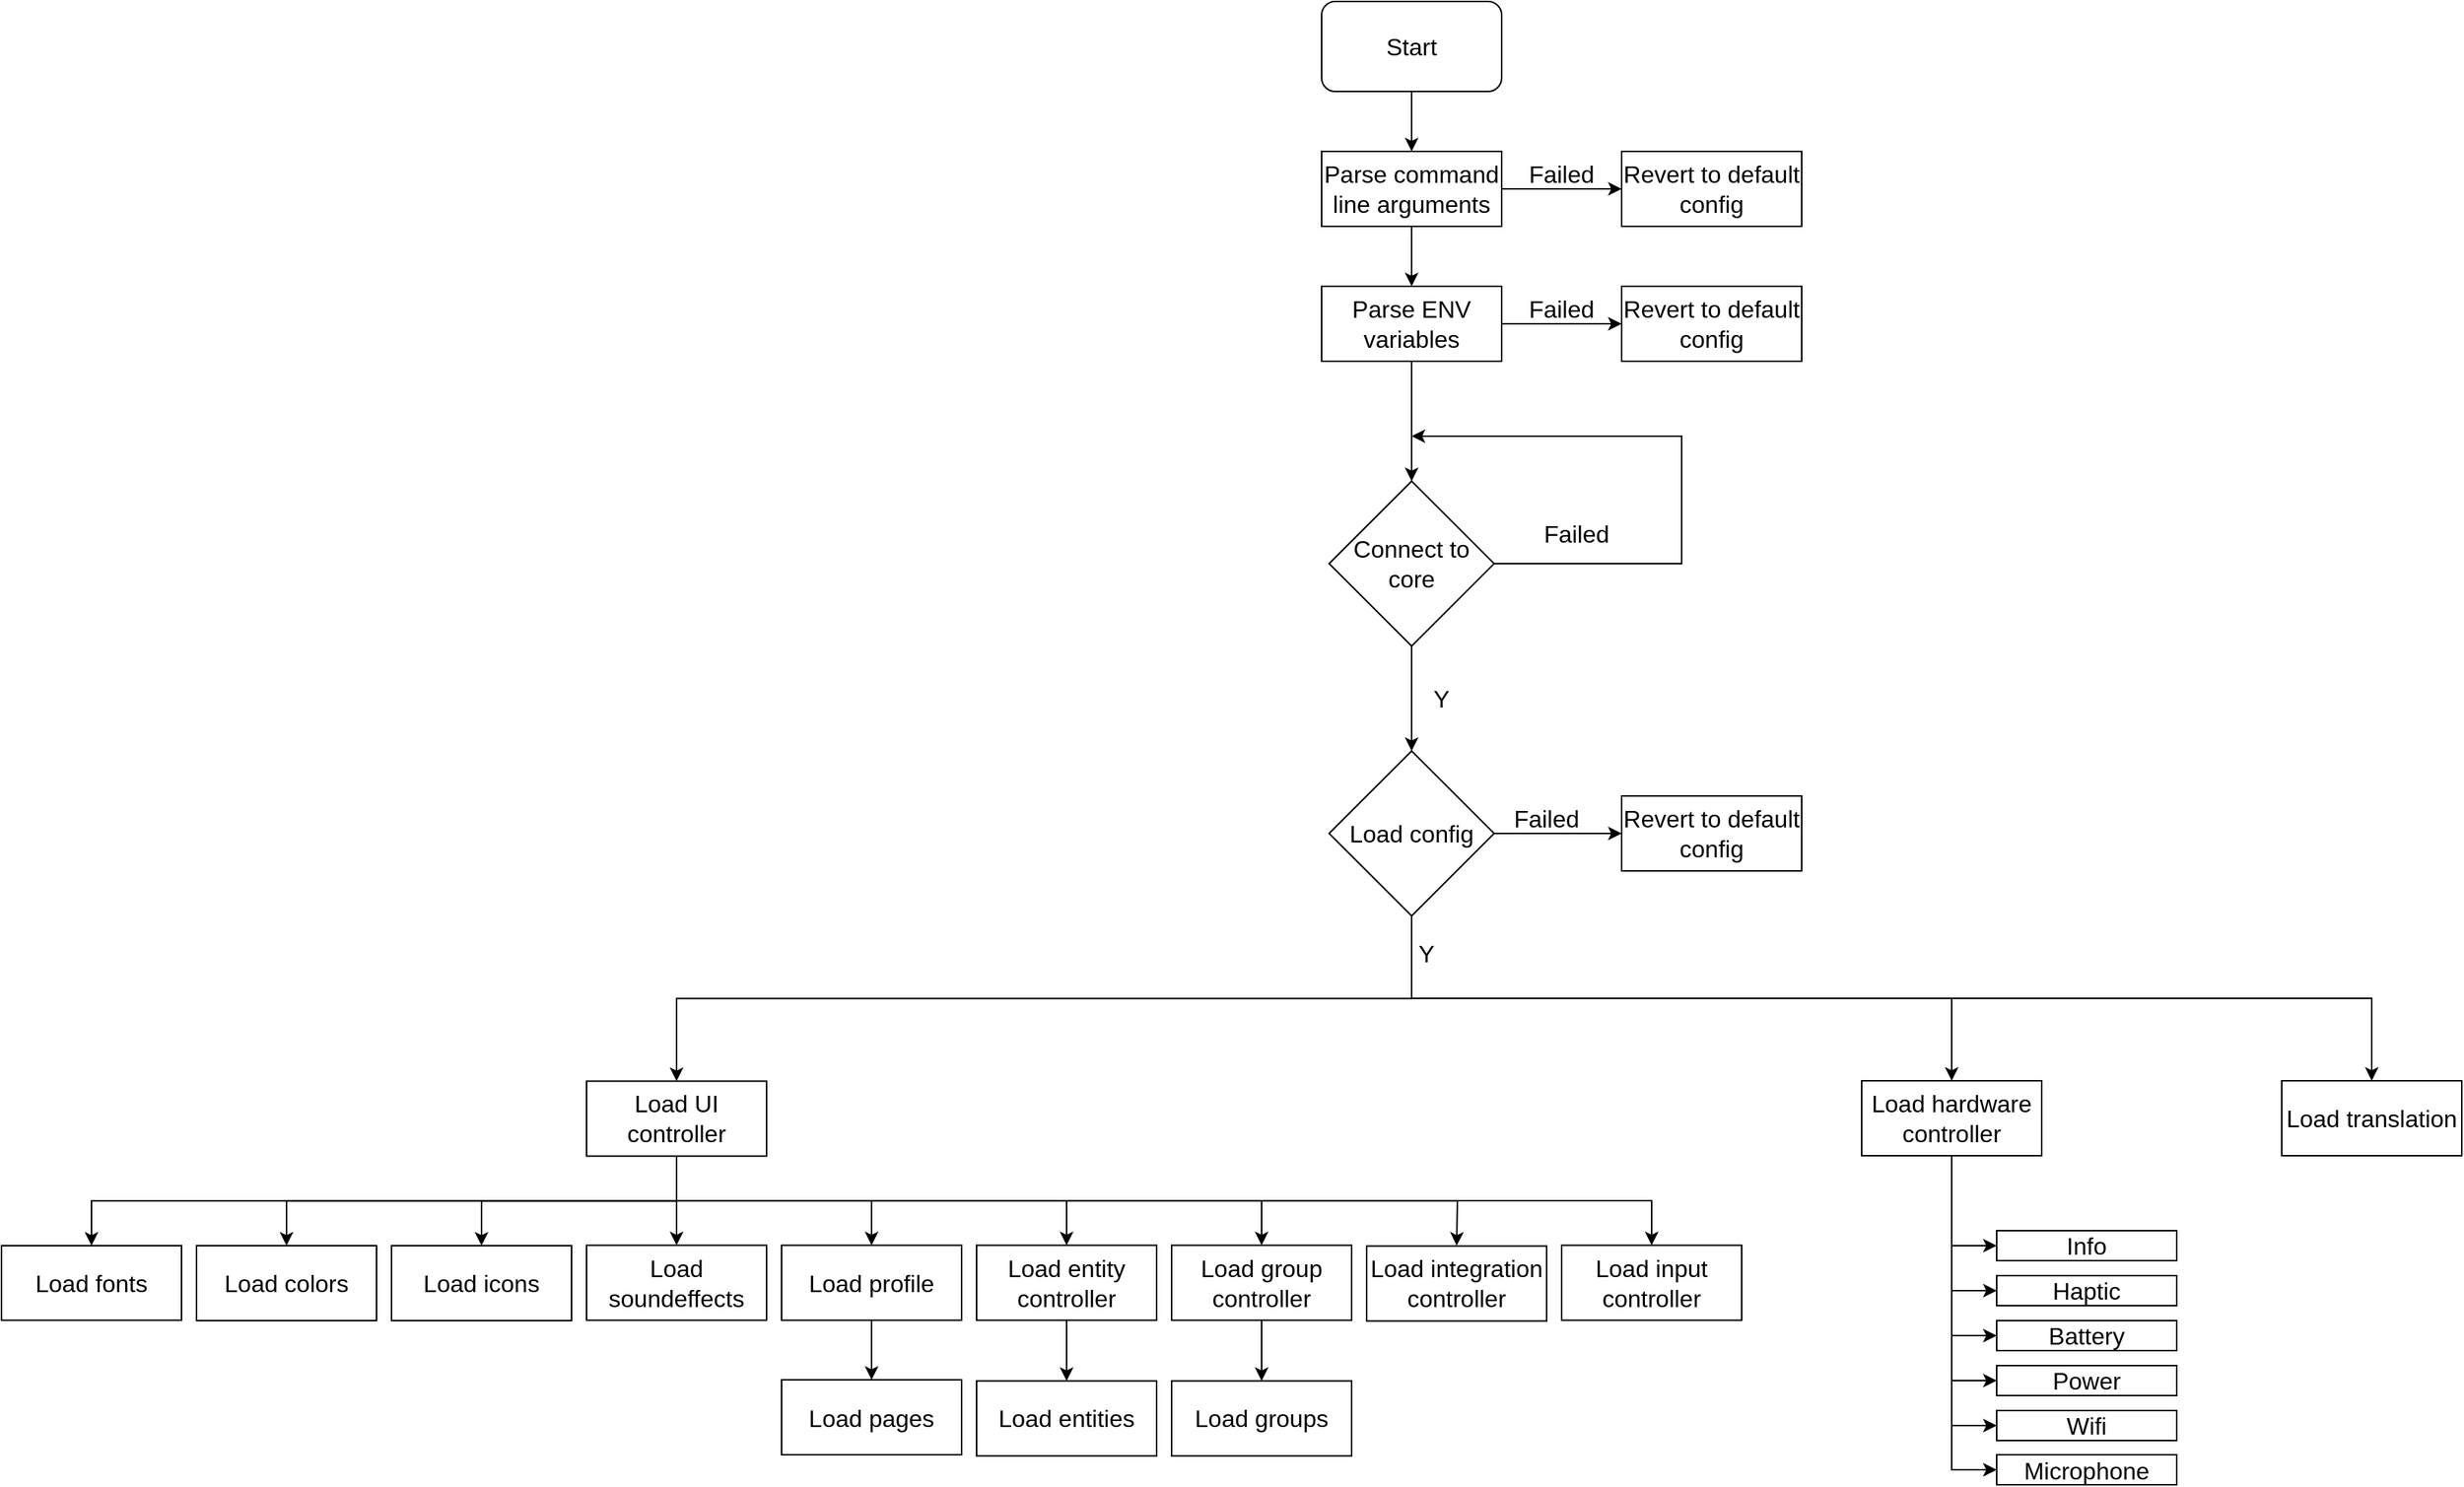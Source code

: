<mxfile version="17.2.4" type="device"><diagram id="8FloGvF_n4wJ9vcooJlS" name="Page-1"><mxGraphModel dx="1853" dy="1636" grid="1" gridSize="10" guides="1" tooltips="1" connect="1" arrows="1" fold="1" page="1" pageScale="1" pageWidth="3300" pageHeight="2339" math="0" shadow="0"><root><mxCell id="0"/><mxCell id="1" parent="0"/><mxCell id="iD9BJXU5fO8NNxUrmbFd-8" style="edgeStyle=orthogonalEdgeStyle;rounded=0;orthogonalLoop=1;jettySize=auto;html=1;exitX=0.5;exitY=1;exitDx=0;exitDy=0;entryX=0.5;entryY=0;entryDx=0;entryDy=0;" edge="1" parent="1" source="iD9BJXU5fO8NNxUrmbFd-1" target="iD9BJXU5fO8NNxUrmbFd-2"><mxGeometry relative="1" as="geometry"/></mxCell><mxCell id="iD9BJXU5fO8NNxUrmbFd-1" value="&lt;font style=&quot;font-size: 16px&quot;&gt;Start&lt;/font&gt;" style="rounded=1;whiteSpace=wrap;html=1;" vertex="1" parent="1"><mxGeometry x="1630" y="230" width="120" height="60" as="geometry"/></mxCell><mxCell id="iD9BJXU5fO8NNxUrmbFd-9" style="edgeStyle=orthogonalEdgeStyle;rounded=0;orthogonalLoop=1;jettySize=auto;html=1;exitX=0.5;exitY=1;exitDx=0;exitDy=0;entryX=0.5;entryY=0;entryDx=0;entryDy=0;" edge="1" parent="1" source="iD9BJXU5fO8NNxUrmbFd-2" target="iD9BJXU5fO8NNxUrmbFd-3"><mxGeometry relative="1" as="geometry"/></mxCell><mxCell id="iD9BJXU5fO8NNxUrmbFd-32" style="edgeStyle=orthogonalEdgeStyle;rounded=0;orthogonalLoop=1;jettySize=auto;html=1;exitX=1;exitY=0.5;exitDx=0;exitDy=0;entryX=0;entryY=0.5;entryDx=0;entryDy=0;" edge="1" parent="1" source="iD9BJXU5fO8NNxUrmbFd-2" target="iD9BJXU5fO8NNxUrmbFd-31"><mxGeometry relative="1" as="geometry"/></mxCell><mxCell id="iD9BJXU5fO8NNxUrmbFd-2" value="Parse command line arguments" style="rounded=0;whiteSpace=wrap;html=1;fontSize=16;" vertex="1" parent="1"><mxGeometry x="1630" y="330" width="120" height="50" as="geometry"/></mxCell><mxCell id="iD9BJXU5fO8NNxUrmbFd-10" style="edgeStyle=orthogonalEdgeStyle;rounded=0;orthogonalLoop=1;jettySize=auto;html=1;exitX=0.5;exitY=1;exitDx=0;exitDy=0;entryX=0.5;entryY=0;entryDx=0;entryDy=0;" edge="1" parent="1" source="iD9BJXU5fO8NNxUrmbFd-3" target="iD9BJXU5fO8NNxUrmbFd-4"><mxGeometry relative="1" as="geometry"/></mxCell><mxCell id="iD9BJXU5fO8NNxUrmbFd-34" style="edgeStyle=orthogonalEdgeStyle;rounded=0;orthogonalLoop=1;jettySize=auto;html=1;exitX=1;exitY=0.5;exitDx=0;exitDy=0;entryX=0;entryY=0.5;entryDx=0;entryDy=0;" edge="1" parent="1" source="iD9BJXU5fO8NNxUrmbFd-3" target="iD9BJXU5fO8NNxUrmbFd-33"><mxGeometry relative="1" as="geometry"/></mxCell><mxCell id="iD9BJXU5fO8NNxUrmbFd-3" value="Parse ENV variables" style="rounded=0;whiteSpace=wrap;html=1;fontSize=16;" vertex="1" parent="1"><mxGeometry x="1630" y="420" width="120" height="50" as="geometry"/></mxCell><mxCell id="iD9BJXU5fO8NNxUrmbFd-11" style="edgeStyle=orthogonalEdgeStyle;rounded=0;orthogonalLoop=1;jettySize=auto;html=1;exitX=0.5;exitY=1;exitDx=0;exitDy=0;entryX=0.5;entryY=0;entryDx=0;entryDy=0;" edge="1" parent="1" source="iD9BJXU5fO8NNxUrmbFd-4" target="iD9BJXU5fO8NNxUrmbFd-5"><mxGeometry relative="1" as="geometry"/></mxCell><mxCell id="iD9BJXU5fO8NNxUrmbFd-26" style="edgeStyle=orthogonalEdgeStyle;rounded=0;orthogonalLoop=1;jettySize=auto;html=1;exitX=1;exitY=0.5;exitDx=0;exitDy=0;" edge="1" parent="1" source="iD9BJXU5fO8NNxUrmbFd-4"><mxGeometry relative="1" as="geometry"><mxPoint x="1690" y="520" as="targetPoint"/><Array as="points"><mxPoint x="1870" y="605"/><mxPoint x="1870" y="520"/><mxPoint x="1750" y="520"/></Array></mxGeometry></mxCell><mxCell id="iD9BJXU5fO8NNxUrmbFd-4" value="Connect to core" style="rhombus;whiteSpace=wrap;html=1;fontSize=16;" vertex="1" parent="1"><mxGeometry x="1635" y="550" width="110" height="110" as="geometry"/></mxCell><mxCell id="iD9BJXU5fO8NNxUrmbFd-20" style="edgeStyle=orthogonalEdgeStyle;rounded=0;orthogonalLoop=1;jettySize=auto;html=1;exitX=0.5;exitY=1;exitDx=0;exitDy=0;" edge="1" parent="1" source="iD9BJXU5fO8NNxUrmbFd-5" target="iD9BJXU5fO8NNxUrmbFd-6"><mxGeometry relative="1" as="geometry"/></mxCell><mxCell id="iD9BJXU5fO8NNxUrmbFd-24" style="edgeStyle=orthogonalEdgeStyle;rounded=0;orthogonalLoop=1;jettySize=auto;html=1;exitX=1;exitY=0.5;exitDx=0;exitDy=0;entryX=0;entryY=0.5;entryDx=0;entryDy=0;" edge="1" parent="1" source="iD9BJXU5fO8NNxUrmbFd-5" target="iD9BJXU5fO8NNxUrmbFd-14"><mxGeometry relative="1" as="geometry"/></mxCell><mxCell id="iD9BJXU5fO8NNxUrmbFd-46" style="edgeStyle=orthogonalEdgeStyle;rounded=0;orthogonalLoop=1;jettySize=auto;html=1;exitX=0.5;exitY=1;exitDx=0;exitDy=0;entryX=0.5;entryY=0;entryDx=0;entryDy=0;" edge="1" parent="1" source="iD9BJXU5fO8NNxUrmbFd-5" target="iD9BJXU5fO8NNxUrmbFd-45"><mxGeometry relative="1" as="geometry"/></mxCell><mxCell id="iD9BJXU5fO8NNxUrmbFd-54" style="edgeStyle=orthogonalEdgeStyle;rounded=0;orthogonalLoop=1;jettySize=auto;html=1;exitX=0.5;exitY=1;exitDx=0;exitDy=0;entryX=0.5;entryY=0;entryDx=0;entryDy=0;" edge="1" parent="1" source="iD9BJXU5fO8NNxUrmbFd-5" target="iD9BJXU5fO8NNxUrmbFd-53"><mxGeometry relative="1" as="geometry"/></mxCell><mxCell id="iD9BJXU5fO8NNxUrmbFd-5" value="Load config" style="rhombus;whiteSpace=wrap;html=1;fontSize=16;" vertex="1" parent="1"><mxGeometry x="1635" y="730" width="110" height="110" as="geometry"/></mxCell><mxCell id="iD9BJXU5fO8NNxUrmbFd-6" value="Load translation" style="rounded=0;whiteSpace=wrap;html=1;fontSize=16;" vertex="1" parent="1"><mxGeometry x="2270" y="950" width="120" height="50" as="geometry"/></mxCell><mxCell id="iD9BJXU5fO8NNxUrmbFd-41" style="edgeStyle=orthogonalEdgeStyle;rounded=0;orthogonalLoop=1;jettySize=auto;html=1;exitX=0.5;exitY=1;exitDx=0;exitDy=0;entryX=0.5;entryY=0;entryDx=0;entryDy=0;" edge="1" parent="1" source="iD9BJXU5fO8NNxUrmbFd-7" target="iD9BJXU5fO8NNxUrmbFd-37"><mxGeometry relative="1" as="geometry"/></mxCell><mxCell id="iD9BJXU5fO8NNxUrmbFd-7" value="Load profile" style="rounded=0;whiteSpace=wrap;html=1;fontSize=16;" vertex="1" parent="1"><mxGeometry x="1270" y="1059.75" width="120" height="50" as="geometry"/></mxCell><mxCell id="iD9BJXU5fO8NNxUrmbFd-14" value="Revert to default config" style="rounded=0;whiteSpace=wrap;html=1;fontSize=16;" vertex="1" parent="1"><mxGeometry x="1830" y="760" width="120" height="50" as="geometry"/></mxCell><mxCell id="iD9BJXU5fO8NNxUrmbFd-21" value="Y" style="text;html=1;strokeColor=none;fillColor=none;align=center;verticalAlign=middle;whiteSpace=wrap;rounded=0;fontSize=16;" vertex="1" parent="1"><mxGeometry x="1680" y="680" width="60" height="30" as="geometry"/></mxCell><mxCell id="iD9BJXU5fO8NNxUrmbFd-22" value="Y" style="text;html=1;strokeColor=none;fillColor=none;align=center;verticalAlign=middle;whiteSpace=wrap;rounded=0;fontSize=16;" vertex="1" parent="1"><mxGeometry x="1670" y="850" width="60" height="30" as="geometry"/></mxCell><mxCell id="iD9BJXU5fO8NNxUrmbFd-23" value="Failed" style="text;html=1;strokeColor=none;fillColor=none;align=center;verticalAlign=middle;whiteSpace=wrap;rounded=0;fontSize=16;" vertex="1" parent="1"><mxGeometry x="1750" y="760" width="60" height="30" as="geometry"/></mxCell><mxCell id="iD9BJXU5fO8NNxUrmbFd-30" value="Failed" style="text;html=1;strokeColor=none;fillColor=none;align=center;verticalAlign=middle;whiteSpace=wrap;rounded=0;fontSize=16;" vertex="1" parent="1"><mxGeometry x="1770" y="570" width="60" height="30" as="geometry"/></mxCell><mxCell id="iD9BJXU5fO8NNxUrmbFd-31" value="Revert to default config" style="rounded=0;whiteSpace=wrap;html=1;fontSize=16;" vertex="1" parent="1"><mxGeometry x="1830" y="330" width="120" height="50" as="geometry"/></mxCell><mxCell id="iD9BJXU5fO8NNxUrmbFd-33" value="Revert to default config" style="rounded=0;whiteSpace=wrap;html=1;fontSize=16;" vertex="1" parent="1"><mxGeometry x="1830" y="420" width="120" height="50" as="geometry"/></mxCell><mxCell id="iD9BJXU5fO8NNxUrmbFd-35" value="Failed" style="text;html=1;strokeColor=none;fillColor=none;align=center;verticalAlign=middle;whiteSpace=wrap;rounded=0;fontSize=16;" vertex="1" parent="1"><mxGeometry x="1760" y="330" width="60" height="30" as="geometry"/></mxCell><mxCell id="iD9BJXU5fO8NNxUrmbFd-36" value="Failed" style="text;html=1;strokeColor=none;fillColor=none;align=center;verticalAlign=middle;whiteSpace=wrap;rounded=0;fontSize=16;" vertex="1" parent="1"><mxGeometry x="1760" y="420" width="60" height="30" as="geometry"/></mxCell><mxCell id="iD9BJXU5fO8NNxUrmbFd-37" value="Load pages" style="rounded=0;whiteSpace=wrap;html=1;fontSize=16;" vertex="1" parent="1"><mxGeometry x="1270" y="1149.5" width="120" height="50" as="geometry"/></mxCell><mxCell id="iD9BJXU5fO8NNxUrmbFd-38" value="Load entities" style="rounded=0;whiteSpace=wrap;html=1;fontSize=16;" vertex="1" parent="1"><mxGeometry x="1400" y="1150.25" width="120" height="50" as="geometry"/></mxCell><mxCell id="iD9BJXU5fO8NNxUrmbFd-39" value="Load groups" style="rounded=0;whiteSpace=wrap;html=1;fontSize=16;" vertex="1" parent="1"><mxGeometry x="1530" y="1150.25" width="120" height="50" as="geometry"/></mxCell><mxCell id="iD9BJXU5fO8NNxUrmbFd-55" style="edgeStyle=orthogonalEdgeStyle;rounded=0;orthogonalLoop=1;jettySize=auto;html=1;exitX=0.5;exitY=1;exitDx=0;exitDy=0;entryX=0;entryY=0.5;entryDx=0;entryDy=0;" edge="1" parent="1" source="iD9BJXU5fO8NNxUrmbFd-45" target="iD9BJXU5fO8NNxUrmbFd-47"><mxGeometry relative="1" as="geometry"/></mxCell><mxCell id="iD9BJXU5fO8NNxUrmbFd-56" style="edgeStyle=orthogonalEdgeStyle;rounded=0;orthogonalLoop=1;jettySize=auto;html=1;exitX=0.5;exitY=1;exitDx=0;exitDy=0;entryX=0;entryY=0.5;entryDx=0;entryDy=0;" edge="1" parent="1" source="iD9BJXU5fO8NNxUrmbFd-45" target="iD9BJXU5fO8NNxUrmbFd-48"><mxGeometry relative="1" as="geometry"/></mxCell><mxCell id="iD9BJXU5fO8NNxUrmbFd-57" style="edgeStyle=orthogonalEdgeStyle;rounded=0;orthogonalLoop=1;jettySize=auto;html=1;exitX=0.5;exitY=1;exitDx=0;exitDy=0;entryX=0;entryY=0.5;entryDx=0;entryDy=0;" edge="1" parent="1" source="iD9BJXU5fO8NNxUrmbFd-45" target="iD9BJXU5fO8NNxUrmbFd-49"><mxGeometry relative="1" as="geometry"/></mxCell><mxCell id="iD9BJXU5fO8NNxUrmbFd-58" style="edgeStyle=orthogonalEdgeStyle;rounded=0;orthogonalLoop=1;jettySize=auto;html=1;exitX=0.5;exitY=1;exitDx=0;exitDy=0;entryX=0;entryY=0.5;entryDx=0;entryDy=0;" edge="1" parent="1" source="iD9BJXU5fO8NNxUrmbFd-45" target="iD9BJXU5fO8NNxUrmbFd-50"><mxGeometry relative="1" as="geometry"/></mxCell><mxCell id="iD9BJXU5fO8NNxUrmbFd-59" style="edgeStyle=orthogonalEdgeStyle;rounded=0;orthogonalLoop=1;jettySize=auto;html=1;exitX=0.5;exitY=1;exitDx=0;exitDy=0;entryX=0;entryY=0.5;entryDx=0;entryDy=0;" edge="1" parent="1" source="iD9BJXU5fO8NNxUrmbFd-45" target="iD9BJXU5fO8NNxUrmbFd-51"><mxGeometry relative="1" as="geometry"/></mxCell><mxCell id="iD9BJXU5fO8NNxUrmbFd-60" style="edgeStyle=orthogonalEdgeStyle;rounded=0;orthogonalLoop=1;jettySize=auto;html=1;exitX=0.5;exitY=1;exitDx=0;exitDy=0;entryX=0;entryY=0.5;entryDx=0;entryDy=0;" edge="1" parent="1" source="iD9BJXU5fO8NNxUrmbFd-45" target="iD9BJXU5fO8NNxUrmbFd-52"><mxGeometry relative="1" as="geometry"/></mxCell><mxCell id="iD9BJXU5fO8NNxUrmbFd-45" value="Load hardware&lt;br&gt;controller" style="rounded=0;whiteSpace=wrap;html=1;fontSize=16;" vertex="1" parent="1"><mxGeometry x="1990" y="950" width="120" height="50" as="geometry"/></mxCell><mxCell id="iD9BJXU5fO8NNxUrmbFd-47" value="Info" style="rounded=0;whiteSpace=wrap;html=1;fontSize=16;" vertex="1" parent="1"><mxGeometry x="2080" y="1050" width="120" height="20" as="geometry"/></mxCell><mxCell id="iD9BJXU5fO8NNxUrmbFd-48" value="Haptic" style="rounded=0;whiteSpace=wrap;html=1;fontSize=16;" vertex="1" parent="1"><mxGeometry x="2080" y="1080" width="120" height="20" as="geometry"/></mxCell><mxCell id="iD9BJXU5fO8NNxUrmbFd-49" value="Battery" style="rounded=0;whiteSpace=wrap;html=1;fontSize=16;" vertex="1" parent="1"><mxGeometry x="2080" y="1110" width="120" height="20" as="geometry"/></mxCell><mxCell id="iD9BJXU5fO8NNxUrmbFd-50" value="Power" style="rounded=0;whiteSpace=wrap;html=1;fontSize=16;" vertex="1" parent="1"><mxGeometry x="2080" y="1140" width="120" height="20" as="geometry"/></mxCell><mxCell id="iD9BJXU5fO8NNxUrmbFd-51" value="Wifi" style="rounded=0;whiteSpace=wrap;html=1;fontSize=16;" vertex="1" parent="1"><mxGeometry x="2080" y="1170" width="120" height="20" as="geometry"/></mxCell><mxCell id="iD9BJXU5fO8NNxUrmbFd-52" value="Microphone" style="rounded=0;whiteSpace=wrap;html=1;fontSize=16;" vertex="1" parent="1"><mxGeometry x="2080" y="1199.5" width="120" height="20" as="geometry"/></mxCell><mxCell id="iD9BJXU5fO8NNxUrmbFd-65" style="edgeStyle=orthogonalEdgeStyle;rounded=0;orthogonalLoop=1;jettySize=auto;html=1;exitX=0.5;exitY=1;exitDx=0;exitDy=0;entryX=0.5;entryY=0;entryDx=0;entryDy=0;" edge="1" parent="1" source="iD9BJXU5fO8NNxUrmbFd-53" target="iD9BJXU5fO8NNxUrmbFd-7"><mxGeometry relative="1" as="geometry"/></mxCell><mxCell id="iD9BJXU5fO8NNxUrmbFd-66" style="edgeStyle=orthogonalEdgeStyle;rounded=0;orthogonalLoop=1;jettySize=auto;html=1;exitX=0.5;exitY=1;exitDx=0;exitDy=0;entryX=0.5;entryY=0;entryDx=0;entryDy=0;" edge="1" parent="1" source="iD9BJXU5fO8NNxUrmbFd-53" target="iD9BJXU5fO8NNxUrmbFd-64"><mxGeometry relative="1" as="geometry"/></mxCell><mxCell id="iD9BJXU5fO8NNxUrmbFd-67" style="edgeStyle=orthogonalEdgeStyle;rounded=0;orthogonalLoop=1;jettySize=auto;html=1;exitX=0.5;exitY=1;exitDx=0;exitDy=0;entryX=0.5;entryY=0;entryDx=0;entryDy=0;" edge="1" parent="1" source="iD9BJXU5fO8NNxUrmbFd-53" target="iD9BJXU5fO8NNxUrmbFd-62"><mxGeometry relative="1" as="geometry"/></mxCell><mxCell id="iD9BJXU5fO8NNxUrmbFd-68" style="edgeStyle=orthogonalEdgeStyle;rounded=0;orthogonalLoop=1;jettySize=auto;html=1;exitX=0.5;exitY=1;exitDx=0;exitDy=0;entryX=0.5;entryY=0;entryDx=0;entryDy=0;" edge="1" parent="1" source="iD9BJXU5fO8NNxUrmbFd-53" target="iD9BJXU5fO8NNxUrmbFd-61"><mxGeometry relative="1" as="geometry"/></mxCell><mxCell id="iD9BJXU5fO8NNxUrmbFd-69" style="edgeStyle=orthogonalEdgeStyle;rounded=0;orthogonalLoop=1;jettySize=auto;html=1;exitX=0.5;exitY=1;exitDx=0;exitDy=0;entryX=0.5;entryY=0;entryDx=0;entryDy=0;" edge="1" parent="1" source="iD9BJXU5fO8NNxUrmbFd-53" target="iD9BJXU5fO8NNxUrmbFd-63"><mxGeometry relative="1" as="geometry"/></mxCell><mxCell id="iD9BJXU5fO8NNxUrmbFd-73" style="edgeStyle=orthogonalEdgeStyle;rounded=0;orthogonalLoop=1;jettySize=auto;html=1;exitX=0.5;exitY=1;exitDx=0;exitDy=0;entryX=0.5;entryY=0;entryDx=0;entryDy=0;" edge="1" parent="1" source="iD9BJXU5fO8NNxUrmbFd-53" target="iD9BJXU5fO8NNxUrmbFd-70"><mxGeometry relative="1" as="geometry"/></mxCell><mxCell id="iD9BJXU5fO8NNxUrmbFd-74" style="edgeStyle=orthogonalEdgeStyle;rounded=0;orthogonalLoop=1;jettySize=auto;html=1;exitX=0.5;exitY=1;exitDx=0;exitDy=0;entryX=0.5;entryY=0;entryDx=0;entryDy=0;" edge="1" parent="1" source="iD9BJXU5fO8NNxUrmbFd-53" target="iD9BJXU5fO8NNxUrmbFd-71"><mxGeometry relative="1" as="geometry"/></mxCell><mxCell id="iD9BJXU5fO8NNxUrmbFd-75" style="edgeStyle=orthogonalEdgeStyle;rounded=0;orthogonalLoop=1;jettySize=auto;html=1;exitX=0.5;exitY=1;exitDx=0;exitDy=0;" edge="1" parent="1" source="iD9BJXU5fO8NNxUrmbFd-53"><mxGeometry relative="1" as="geometry"><mxPoint x="1720" y="1060" as="targetPoint"/></mxGeometry></mxCell><mxCell id="iD9BJXU5fO8NNxUrmbFd-79" style="edgeStyle=orthogonalEdgeStyle;rounded=0;orthogonalLoop=1;jettySize=auto;html=1;exitX=0.5;exitY=1;exitDx=0;exitDy=0;entryX=0.5;entryY=0;entryDx=0;entryDy=0;" edge="1" parent="1" source="iD9BJXU5fO8NNxUrmbFd-53" target="iD9BJXU5fO8NNxUrmbFd-78"><mxGeometry relative="1" as="geometry"/></mxCell><mxCell id="iD9BJXU5fO8NNxUrmbFd-53" value="Load UI controller" style="rounded=0;whiteSpace=wrap;html=1;fontSize=16;" vertex="1" parent="1"><mxGeometry x="1140" y="950.25" width="120" height="50" as="geometry"/></mxCell><mxCell id="iD9BJXU5fO8NNxUrmbFd-61" value="Load soundeffects" style="rounded=0;whiteSpace=wrap;html=1;fontSize=16;" vertex="1" parent="1"><mxGeometry x="1140" y="1059.75" width="120" height="50" as="geometry"/></mxCell><mxCell id="iD9BJXU5fO8NNxUrmbFd-62" value="Load icons" style="rounded=0;whiteSpace=wrap;html=1;fontSize=16;" vertex="1" parent="1"><mxGeometry x="1010" y="1060" width="120" height="50" as="geometry"/></mxCell><mxCell id="iD9BJXU5fO8NNxUrmbFd-63" value="Load fonts" style="rounded=0;whiteSpace=wrap;html=1;fontSize=16;" vertex="1" parent="1"><mxGeometry x="750" y="1060" width="120" height="49.75" as="geometry"/></mxCell><mxCell id="iD9BJXU5fO8NNxUrmbFd-64" value="Load colors" style="rounded=0;whiteSpace=wrap;html=1;fontSize=16;" vertex="1" parent="1"><mxGeometry x="880" y="1060" width="120" height="50" as="geometry"/></mxCell><mxCell id="iD9BJXU5fO8NNxUrmbFd-76" style="edgeStyle=orthogonalEdgeStyle;rounded=0;orthogonalLoop=1;jettySize=auto;html=1;exitX=0.5;exitY=1;exitDx=0;exitDy=0;entryX=0.5;entryY=0;entryDx=0;entryDy=0;" edge="1" parent="1" source="iD9BJXU5fO8NNxUrmbFd-70" target="iD9BJXU5fO8NNxUrmbFd-38"><mxGeometry relative="1" as="geometry"/></mxCell><mxCell id="iD9BJXU5fO8NNxUrmbFd-70" value="Load entity controller" style="rounded=0;whiteSpace=wrap;html=1;fontSize=16;" vertex="1" parent="1"><mxGeometry x="1400" y="1059.75" width="120" height="50" as="geometry"/></mxCell><mxCell id="iD9BJXU5fO8NNxUrmbFd-77" style="edgeStyle=orthogonalEdgeStyle;rounded=0;orthogonalLoop=1;jettySize=auto;html=1;exitX=0.5;exitY=1;exitDx=0;exitDy=0;entryX=0.5;entryY=0;entryDx=0;entryDy=0;" edge="1" parent="1" source="iD9BJXU5fO8NNxUrmbFd-71" target="iD9BJXU5fO8NNxUrmbFd-39"><mxGeometry relative="1" as="geometry"/></mxCell><mxCell id="iD9BJXU5fO8NNxUrmbFd-71" value="Load group controller" style="rounded=0;whiteSpace=wrap;html=1;fontSize=16;" vertex="1" parent="1"><mxGeometry x="1530" y="1059.75" width="120" height="50" as="geometry"/></mxCell><mxCell id="iD9BJXU5fO8NNxUrmbFd-72" value="Load integration controller" style="rounded=0;whiteSpace=wrap;html=1;fontSize=16;" vertex="1" parent="1"><mxGeometry x="1660" y="1060.25" width="120" height="50" as="geometry"/></mxCell><mxCell id="iD9BJXU5fO8NNxUrmbFd-78" value="Load input controller" style="rounded=0;whiteSpace=wrap;html=1;fontSize=16;" vertex="1" parent="1"><mxGeometry x="1790" y="1059.75" width="120" height="50" as="geometry"/></mxCell></root></mxGraphModel></diagram></mxfile>